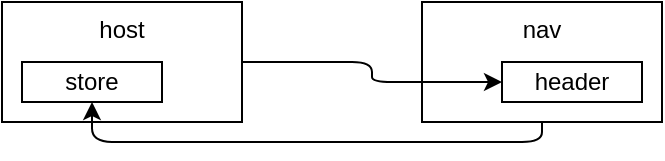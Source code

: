 <mxfile>
    <diagram id="U0Ax47QHI09KwHNfwKQF" name="Page-1">
        <mxGraphModel dx="594" dy="490" grid="1" gridSize="10" guides="1" tooltips="1" connect="1" arrows="1" fold="1" page="1" pageScale="1" pageWidth="850" pageHeight="1100" math="0" shadow="0">
            <root>
                <mxCell id="0"/>
                <mxCell id="1" parent="0"/>
                <mxCell id="2" value="host" style="rounded=0;whiteSpace=wrap;html=1;verticalAlign=top;" parent="1" vertex="1">
                    <mxGeometry x="90" y="120" width="120" height="60" as="geometry"/>
                </mxCell>
                <mxCell id="9" style="edgeStyle=orthogonalEdgeStyle;html=1;entryX=0.5;entryY=1;entryDx=0;entryDy=0;exitX=0.5;exitY=1;exitDx=0;exitDy=0;" parent="1" source="3" target="7" edge="1">
                    <mxGeometry relative="1" as="geometry"/>
                </mxCell>
                <mxCell id="3" value="nav" style="rounded=0;whiteSpace=wrap;html=1;verticalAlign=top;" parent="1" vertex="1">
                    <mxGeometry x="300" y="120" width="120" height="60" as="geometry"/>
                </mxCell>
                <mxCell id="6" style="edgeStyle=orthogonalEdgeStyle;html=1;" parent="1" source="2" target="4" edge="1">
                    <mxGeometry relative="1" as="geometry"/>
                </mxCell>
                <mxCell id="4" value="header" style="rounded=0;whiteSpace=wrap;html=1;" parent="1" vertex="1">
                    <mxGeometry x="340" y="150" width="70" height="20" as="geometry"/>
                </mxCell>
                <mxCell id="7" value="store" style="rounded=0;whiteSpace=wrap;html=1;" parent="1" vertex="1">
                    <mxGeometry x="100" y="150" width="70" height="20" as="geometry"/>
                </mxCell>
            </root>
        </mxGraphModel>
    </diagram>
</mxfile>